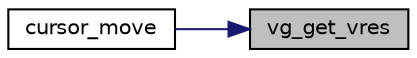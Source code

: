 digraph "vg_get_vres"
{
 // LATEX_PDF_SIZE
  edge [fontname="Helvetica",fontsize="10",labelfontname="Helvetica",labelfontsize="10"];
  node [fontname="Helvetica",fontsize="10",shape=record];
  rankdir="RL";
  Node1 [label="vg_get_vres",height=0.2,width=0.4,color="black", fillcolor="grey75", style="filled", fontcolor="black",tooltip="Gets the vertical resolution of the buffer."];
  Node1 -> Node2 [dir="back",color="midnightblue",fontsize="10",style="solid",fontname="Helvetica"];
  Node2 [label="cursor_move",height=0.2,width=0.4,color="black", fillcolor="white", style="filled",URL="$group__cursor.html#ga1c0e7c8b76a7688af257b5e6fcfb9160",tooltip="Moves the cursor by the given displacement."];
}
